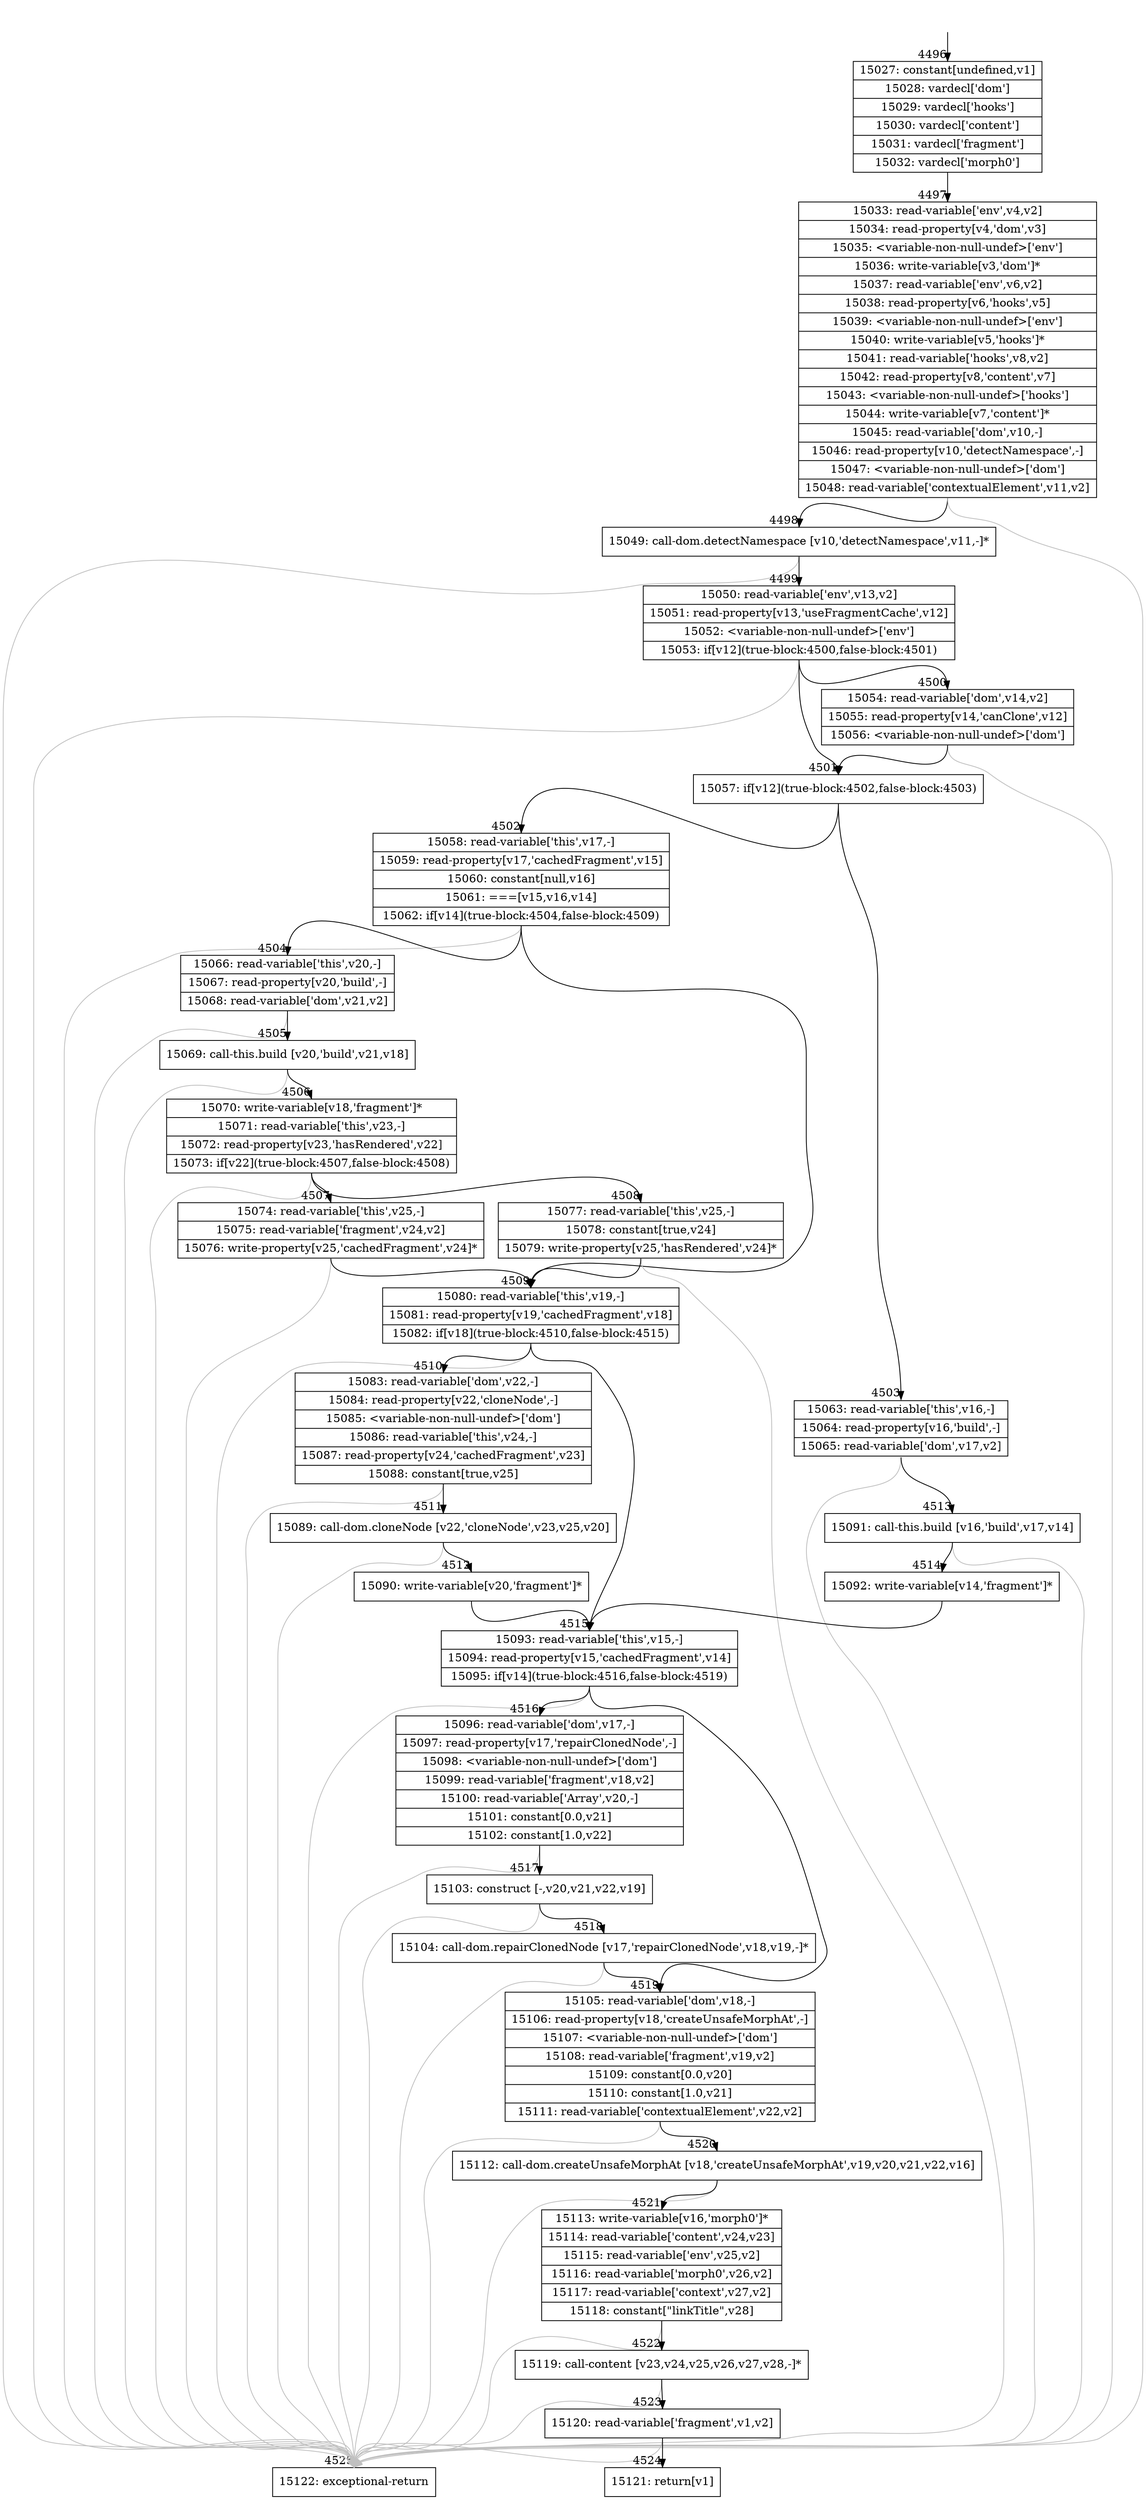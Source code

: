 digraph {
rankdir="TD"
BB_entry365[shape=none,label=""];
BB_entry365 -> BB4496 [tailport=s, headport=n, headlabel="    4496"]
BB4496 [shape=record label="{15027: constant[undefined,v1]|15028: vardecl['dom']|15029: vardecl['hooks']|15030: vardecl['content']|15031: vardecl['fragment']|15032: vardecl['morph0']}" ] 
BB4496 -> BB4497 [tailport=s, headport=n, headlabel="      4497"]
BB4497 [shape=record label="{15033: read-variable['env',v4,v2]|15034: read-property[v4,'dom',v3]|15035: \<variable-non-null-undef\>['env']|15036: write-variable[v3,'dom']*|15037: read-variable['env',v6,v2]|15038: read-property[v6,'hooks',v5]|15039: \<variable-non-null-undef\>['env']|15040: write-variable[v5,'hooks']*|15041: read-variable['hooks',v8,v2]|15042: read-property[v8,'content',v7]|15043: \<variable-non-null-undef\>['hooks']|15044: write-variable[v7,'content']*|15045: read-variable['dom',v10,-]|15046: read-property[v10,'detectNamespace',-]|15047: \<variable-non-null-undef\>['dom']|15048: read-variable['contextualElement',v11,v2]}" ] 
BB4497 -> BB4498 [tailport=s, headport=n, headlabel="      4498"]
BB4497 -> BB4525 [tailport=s, headport=n, color=gray, headlabel="      4525"]
BB4498 [shape=record label="{15049: call-dom.detectNamespace [v10,'detectNamespace',v11,-]*}" ] 
BB4498 -> BB4499 [tailport=s, headport=n, headlabel="      4499"]
BB4498 -> BB4525 [tailport=s, headport=n, color=gray]
BB4499 [shape=record label="{15050: read-variable['env',v13,v2]|15051: read-property[v13,'useFragmentCache',v12]|15052: \<variable-non-null-undef\>['env']|15053: if[v12](true-block:4500,false-block:4501)}" ] 
BB4499 -> BB4501 [tailport=s, headport=n, headlabel="      4501"]
BB4499 -> BB4500 [tailport=s, headport=n, headlabel="      4500"]
BB4499 -> BB4525 [tailport=s, headport=n, color=gray]
BB4500 [shape=record label="{15054: read-variable['dom',v14,v2]|15055: read-property[v14,'canClone',v12]|15056: \<variable-non-null-undef\>['dom']}" ] 
BB4500 -> BB4501 [tailport=s, headport=n]
BB4500 -> BB4525 [tailport=s, headport=n, color=gray]
BB4501 [shape=record label="{15057: if[v12](true-block:4502,false-block:4503)}" ] 
BB4501 -> BB4502 [tailport=s, headport=n, headlabel="      4502"]
BB4501 -> BB4503 [tailport=s, headport=n, headlabel="      4503"]
BB4502 [shape=record label="{15058: read-variable['this',v17,-]|15059: read-property[v17,'cachedFragment',v15]|15060: constant[null,v16]|15061: ===[v15,v16,v14]|15062: if[v14](true-block:4504,false-block:4509)}" ] 
BB4502 -> BB4504 [tailport=s, headport=n, headlabel="      4504"]
BB4502 -> BB4509 [tailport=s, headport=n, headlabel="      4509"]
BB4502 -> BB4525 [tailport=s, headport=n, color=gray]
BB4503 [shape=record label="{15063: read-variable['this',v16,-]|15064: read-property[v16,'build',-]|15065: read-variable['dom',v17,v2]}" ] 
BB4503 -> BB4513 [tailport=s, headport=n, headlabel="      4513"]
BB4503 -> BB4525 [tailport=s, headport=n, color=gray]
BB4504 [shape=record label="{15066: read-variable['this',v20,-]|15067: read-property[v20,'build',-]|15068: read-variable['dom',v21,v2]}" ] 
BB4504 -> BB4505 [tailport=s, headport=n, headlabel="      4505"]
BB4504 -> BB4525 [tailport=s, headport=n, color=gray]
BB4505 [shape=record label="{15069: call-this.build [v20,'build',v21,v18]}" ] 
BB4505 -> BB4506 [tailport=s, headport=n, headlabel="      4506"]
BB4505 -> BB4525 [tailport=s, headport=n, color=gray]
BB4506 [shape=record label="{15070: write-variable[v18,'fragment']*|15071: read-variable['this',v23,-]|15072: read-property[v23,'hasRendered',v22]|15073: if[v22](true-block:4507,false-block:4508)}" ] 
BB4506 -> BB4507 [tailport=s, headport=n, headlabel="      4507"]
BB4506 -> BB4508 [tailport=s, headport=n, headlabel="      4508"]
BB4506 -> BB4525 [tailport=s, headport=n, color=gray]
BB4507 [shape=record label="{15074: read-variable['this',v25,-]|15075: read-variable['fragment',v24,v2]|15076: write-property[v25,'cachedFragment',v24]*}" ] 
BB4507 -> BB4509 [tailport=s, headport=n]
BB4507 -> BB4525 [tailport=s, headport=n, color=gray]
BB4508 [shape=record label="{15077: read-variable['this',v25,-]|15078: constant[true,v24]|15079: write-property[v25,'hasRendered',v24]*}" ] 
BB4508 -> BB4509 [tailport=s, headport=n]
BB4508 -> BB4525 [tailport=s, headport=n, color=gray]
BB4509 [shape=record label="{15080: read-variable['this',v19,-]|15081: read-property[v19,'cachedFragment',v18]|15082: if[v18](true-block:4510,false-block:4515)}" ] 
BB4509 -> BB4510 [tailport=s, headport=n, headlabel="      4510"]
BB4509 -> BB4515 [tailport=s, headport=n, headlabel="      4515"]
BB4509 -> BB4525 [tailport=s, headport=n, color=gray]
BB4510 [shape=record label="{15083: read-variable['dom',v22,-]|15084: read-property[v22,'cloneNode',-]|15085: \<variable-non-null-undef\>['dom']|15086: read-variable['this',v24,-]|15087: read-property[v24,'cachedFragment',v23]|15088: constant[true,v25]}" ] 
BB4510 -> BB4511 [tailport=s, headport=n, headlabel="      4511"]
BB4510 -> BB4525 [tailport=s, headport=n, color=gray]
BB4511 [shape=record label="{15089: call-dom.cloneNode [v22,'cloneNode',v23,v25,v20]}" ] 
BB4511 -> BB4512 [tailport=s, headport=n, headlabel="      4512"]
BB4511 -> BB4525 [tailport=s, headport=n, color=gray]
BB4512 [shape=record label="{15090: write-variable[v20,'fragment']*}" ] 
BB4512 -> BB4515 [tailport=s, headport=n]
BB4513 [shape=record label="{15091: call-this.build [v16,'build',v17,v14]}" ] 
BB4513 -> BB4514 [tailport=s, headport=n, headlabel="      4514"]
BB4513 -> BB4525 [tailport=s, headport=n, color=gray]
BB4514 [shape=record label="{15092: write-variable[v14,'fragment']*}" ] 
BB4514 -> BB4515 [tailport=s, headport=n]
BB4515 [shape=record label="{15093: read-variable['this',v15,-]|15094: read-property[v15,'cachedFragment',v14]|15095: if[v14](true-block:4516,false-block:4519)}" ] 
BB4515 -> BB4516 [tailport=s, headport=n, headlabel="      4516"]
BB4515 -> BB4519 [tailport=s, headport=n, headlabel="      4519"]
BB4515 -> BB4525 [tailport=s, headport=n, color=gray]
BB4516 [shape=record label="{15096: read-variable['dom',v17,-]|15097: read-property[v17,'repairClonedNode',-]|15098: \<variable-non-null-undef\>['dom']|15099: read-variable['fragment',v18,v2]|15100: read-variable['Array',v20,-]|15101: constant[0.0,v21]|15102: constant[1.0,v22]}" ] 
BB4516 -> BB4517 [tailport=s, headport=n, headlabel="      4517"]
BB4516 -> BB4525 [tailport=s, headport=n, color=gray]
BB4517 [shape=record label="{15103: construct [-,v20,v21,v22,v19]}" ] 
BB4517 -> BB4518 [tailport=s, headport=n, headlabel="      4518"]
BB4517 -> BB4525 [tailport=s, headport=n, color=gray]
BB4518 [shape=record label="{15104: call-dom.repairClonedNode [v17,'repairClonedNode',v18,v19,-]*}" ] 
BB4518 -> BB4519 [tailport=s, headport=n]
BB4518 -> BB4525 [tailport=s, headport=n, color=gray]
BB4519 [shape=record label="{15105: read-variable['dom',v18,-]|15106: read-property[v18,'createUnsafeMorphAt',-]|15107: \<variable-non-null-undef\>['dom']|15108: read-variable['fragment',v19,v2]|15109: constant[0.0,v20]|15110: constant[1.0,v21]|15111: read-variable['contextualElement',v22,v2]}" ] 
BB4519 -> BB4520 [tailport=s, headport=n, headlabel="      4520"]
BB4519 -> BB4525 [tailport=s, headport=n, color=gray]
BB4520 [shape=record label="{15112: call-dom.createUnsafeMorphAt [v18,'createUnsafeMorphAt',v19,v20,v21,v22,v16]}" ] 
BB4520 -> BB4521 [tailport=s, headport=n, headlabel="      4521"]
BB4520 -> BB4525 [tailport=s, headport=n, color=gray]
BB4521 [shape=record label="{15113: write-variable[v16,'morph0']*|15114: read-variable['content',v24,v23]|15115: read-variable['env',v25,v2]|15116: read-variable['morph0',v26,v2]|15117: read-variable['context',v27,v2]|15118: constant[\"linkTitle\",v28]}" ] 
BB4521 -> BB4522 [tailport=s, headport=n, headlabel="      4522"]
BB4521 -> BB4525 [tailport=s, headport=n, color=gray]
BB4522 [shape=record label="{15119: call-content [v23,v24,v25,v26,v27,v28,-]*}" ] 
BB4522 -> BB4523 [tailport=s, headport=n, headlabel="      4523"]
BB4522 -> BB4525 [tailport=s, headport=n, color=gray]
BB4523 [shape=record label="{15120: read-variable['fragment',v1,v2]}" ] 
BB4523 -> BB4524 [tailport=s, headport=n, headlabel="      4524"]
BB4523 -> BB4525 [tailport=s, headport=n, color=gray]
BB4524 [shape=record label="{15121: return[v1]}" ] 
BB4525 [shape=record label="{15122: exceptional-return}" ] 
//#$~ 8467
}
